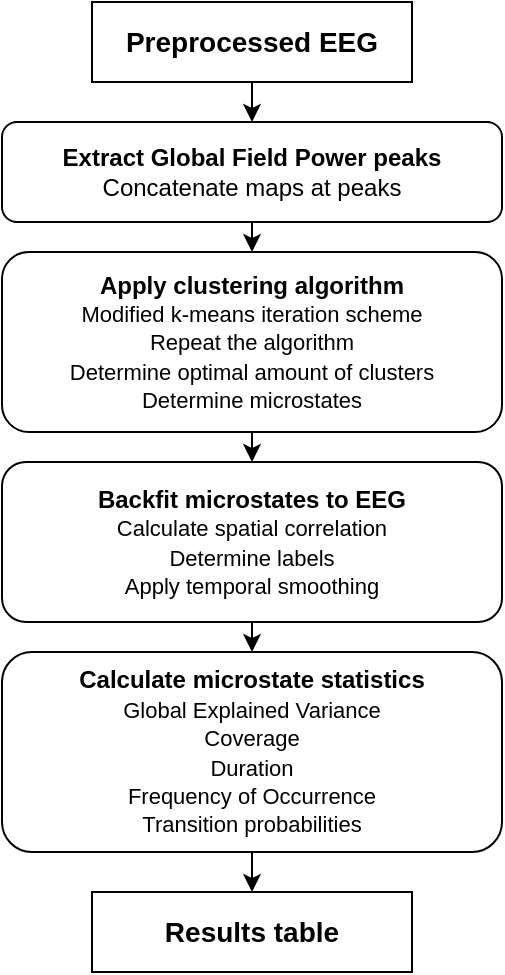 <mxfile version="21.3.2" type="device">
  <diagram name="Page-1" id="tdHfhGkceOlnEOxhdrvR">
    <mxGraphModel dx="1290" dy="549" grid="1" gridSize="10" guides="1" tooltips="1" connect="1" arrows="1" fold="1" page="1" pageScale="1" pageWidth="827" pageHeight="1169" math="0" shadow="0">
      <root>
        <mxCell id="0" />
        <mxCell id="1" parent="0" />
        <mxCell id="_w1bNckRM3n8Sxm4YkVa-8" style="edgeStyle=orthogonalEdgeStyle;rounded=0;orthogonalLoop=1;jettySize=auto;html=1;exitX=0.5;exitY=1;exitDx=0;exitDy=0;entryX=0.5;entryY=0;entryDx=0;entryDy=0;" parent="1" source="n_QromgMuCSa9XtbqKkX-1" target="n_QromgMuCSa9XtbqKkX-2" edge="1">
          <mxGeometry relative="1" as="geometry" />
        </mxCell>
        <mxCell id="n_QromgMuCSa9XtbqKkX-1" value="&lt;font style=&quot;font-size: 14px;&quot;&gt;&lt;b&gt;Preprocessed EEG&lt;/b&gt;&lt;/font&gt;" style="rounded=0;whiteSpace=wrap;html=1;" parent="1" vertex="1">
          <mxGeometry x="165" y="50" width="160" height="40" as="geometry" />
        </mxCell>
        <mxCell id="_w1bNckRM3n8Sxm4YkVa-4" style="edgeStyle=orthogonalEdgeStyle;rounded=0;orthogonalLoop=1;jettySize=auto;html=1;exitX=0.5;exitY=1;exitDx=0;exitDy=0;entryX=0.5;entryY=0;entryDx=0;entryDy=0;" parent="1" source="n_QromgMuCSa9XtbqKkX-2" target="n_QromgMuCSa9XtbqKkX-3" edge="1">
          <mxGeometry relative="1" as="geometry" />
        </mxCell>
        <mxCell id="n_QromgMuCSa9XtbqKkX-2" value="&lt;b&gt;Extract Global Field Power peaks&lt;/b&gt;&lt;br&gt;Concatenate maps at peaks" style="rounded=1;whiteSpace=wrap;html=1;" parent="1" vertex="1">
          <mxGeometry x="120" y="110" width="250" height="50" as="geometry" />
        </mxCell>
        <mxCell id="_w1bNckRM3n8Sxm4YkVa-5" style="edgeStyle=orthogonalEdgeStyle;rounded=0;orthogonalLoop=1;jettySize=auto;html=1;exitX=0.5;exitY=1;exitDx=0;exitDy=0;entryX=0.5;entryY=0;entryDx=0;entryDy=0;" parent="1" source="n_QromgMuCSa9XtbqKkX-3" target="_w1bNckRM3n8Sxm4YkVa-2" edge="1">
          <mxGeometry relative="1" as="geometry" />
        </mxCell>
        <mxCell id="n_QromgMuCSa9XtbqKkX-3" value="&lt;font style=&quot;&quot;&gt;&lt;b&gt;Apply clustering algorithm&lt;br&gt;&lt;/b&gt;&lt;/font&gt;&lt;font style=&quot;font-size: 11px;&quot;&gt;Modified k-means iteration scheme&lt;br&gt;Repeat the algorithm&lt;br&gt;Determine optimal amount of clusters&lt;br&gt;Determine microstates&lt;br&gt;&lt;/font&gt;" style="rounded=1;whiteSpace=wrap;html=1;" parent="1" vertex="1">
          <mxGeometry x="120" y="175" width="250" height="90" as="geometry" />
        </mxCell>
        <mxCell id="_w1bNckRM3n8Sxm4YkVa-6" style="edgeStyle=orthogonalEdgeStyle;rounded=0;orthogonalLoop=1;jettySize=auto;html=1;exitX=0.5;exitY=1;exitDx=0;exitDy=0;entryX=0.5;entryY=0;entryDx=0;entryDy=0;" parent="1" source="_w1bNckRM3n8Sxm4YkVa-2" target="_w1bNckRM3n8Sxm4YkVa-3" edge="1">
          <mxGeometry relative="1" as="geometry" />
        </mxCell>
        <mxCell id="_w1bNckRM3n8Sxm4YkVa-2" value="&lt;b&gt;Backfit microstates to EEG&lt;/b&gt;&lt;font style=&quot;font-size: 6px;&quot;&gt;&lt;br&gt;&lt;/font&gt;&lt;font style=&quot;font-size: 11px;&quot;&gt;Calculate spatial correlation&lt;br&gt;Determine labels&lt;br&gt;Apply temporal smoothing&lt;br&gt;&lt;/font&gt;" style="rounded=1;whiteSpace=wrap;html=1;" parent="1" vertex="1">
          <mxGeometry x="120" y="280" width="250" height="80" as="geometry" />
        </mxCell>
        <mxCell id="6JHVJHostYpr0YtYq6XL-2" style="edgeStyle=orthogonalEdgeStyle;rounded=0;orthogonalLoop=1;jettySize=auto;html=1;exitX=0.5;exitY=1;exitDx=0;exitDy=0;entryX=0.5;entryY=0;entryDx=0;entryDy=0;" edge="1" parent="1" source="_w1bNckRM3n8Sxm4YkVa-3" target="6JHVJHostYpr0YtYq6XL-1">
          <mxGeometry relative="1" as="geometry" />
        </mxCell>
        <mxCell id="_w1bNckRM3n8Sxm4YkVa-3" value="&lt;font style=&quot;&quot;&gt;&lt;b&gt;Calculate microstate statistics&lt;br&gt;&lt;/b&gt;&lt;/font&gt;&lt;font style=&quot;font-size: 11px;&quot;&gt;Global Explained Variance&lt;br&gt;Coverage&lt;br&gt;Duration&lt;br&gt;Frequency of Occurrence&lt;br&gt;Transition probabilities&lt;br&gt;&lt;/font&gt;" style="rounded=1;whiteSpace=wrap;html=1;" parent="1" vertex="1">
          <mxGeometry x="120" y="375" width="250" height="100" as="geometry" />
        </mxCell>
        <mxCell id="6JHVJHostYpr0YtYq6XL-1" value="&lt;font style=&quot;font-size: 14px;&quot;&gt;&lt;b&gt;Results table&lt;/b&gt;&lt;/font&gt;" style="rounded=0;whiteSpace=wrap;html=1;" vertex="1" parent="1">
          <mxGeometry x="165" y="495" width="160" height="40" as="geometry" />
        </mxCell>
      </root>
    </mxGraphModel>
  </diagram>
</mxfile>
